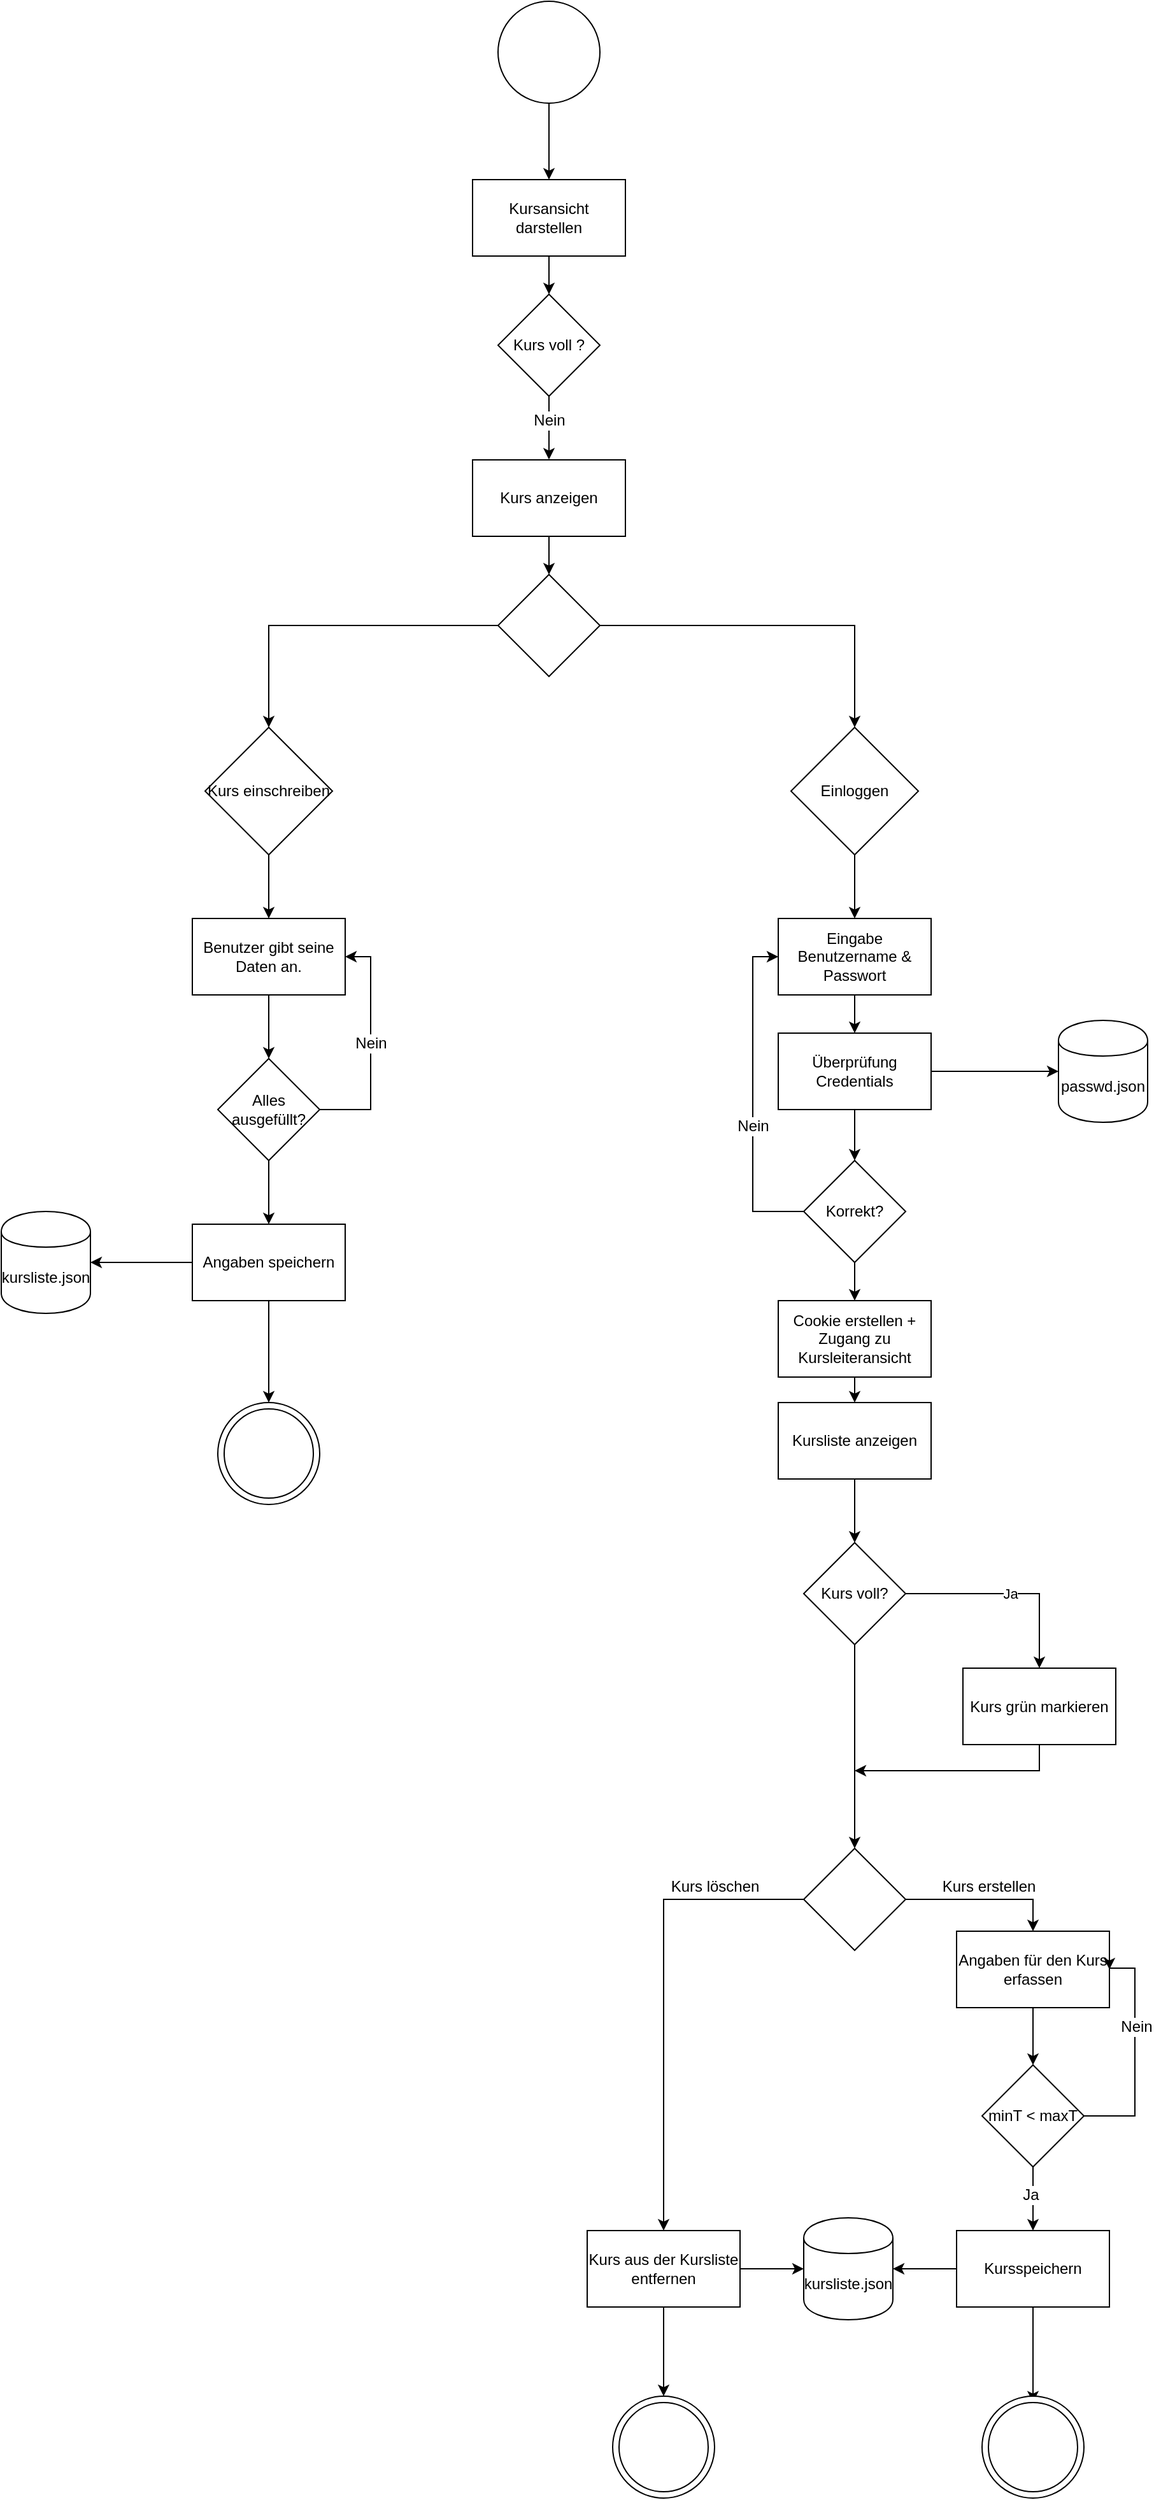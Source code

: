 <mxfile version="12.5.4" type="github"><diagram id="C5RBs43oDa-KdzZeNtuy" name="Page-1"><mxGraphModel dx="3784" dy="3681" grid="1" gridSize="10" guides="1" tooltips="1" connect="1" arrows="1" fold="1" page="1" pageScale="1" pageWidth="827" pageHeight="1169" math="0" shadow="0"><root><mxCell id="WIyWlLk6GJQsqaUBKTNV-0"/><mxCell id="WIyWlLk6GJQsqaUBKTNV-1" parent="WIyWlLk6GJQsqaUBKTNV-0"/><mxCell id="3pgqAS5WeiQ0ABbwK-UF-13" value="" style="edgeStyle=orthogonalEdgeStyle;rounded=0;orthogonalLoop=1;jettySize=auto;html=1;" edge="1" parent="WIyWlLk6GJQsqaUBKTNV-1" source="3pgqAS5WeiQ0ABbwK-UF-1" target="3pgqAS5WeiQ0ABbwK-UF-8"><mxGeometry relative="1" as="geometry"/></mxCell><mxCell id="3pgqAS5WeiQ0ABbwK-UF-1" value="Kurs einschreiben" style="rhombus;whiteSpace=wrap;html=1;" vertex="1" parent="WIyWlLk6GJQsqaUBKTNV-1"><mxGeometry x="230" y="370" width="100" height="100" as="geometry"/></mxCell><mxCell id="3pgqAS5WeiQ0ABbwK-UF-24" value="" style="edgeStyle=orthogonalEdgeStyle;rounded=0;orthogonalLoop=1;jettySize=auto;html=1;" edge="1" parent="WIyWlLk6GJQsqaUBKTNV-1" source="3pgqAS5WeiQ0ABbwK-UF-3" target="3pgqAS5WeiQ0ABbwK-UF-17"><mxGeometry relative="1" as="geometry"/></mxCell><mxCell id="3pgqAS5WeiQ0ABbwK-UF-3" value="Einloggen" style="rhombus;whiteSpace=wrap;html=1;" vertex="1" parent="WIyWlLk6GJQsqaUBKTNV-1"><mxGeometry x="690" y="370" width="100" height="100" as="geometry"/></mxCell><mxCell id="3pgqAS5WeiQ0ABbwK-UF-12" value="" style="edgeStyle=orthogonalEdgeStyle;rounded=0;orthogonalLoop=1;jettySize=auto;html=1;" edge="1" parent="WIyWlLk6GJQsqaUBKTNV-1" source="3pgqAS5WeiQ0ABbwK-UF-8" target="3pgqAS5WeiQ0ABbwK-UF-10"><mxGeometry relative="1" as="geometry"/></mxCell><mxCell id="3pgqAS5WeiQ0ABbwK-UF-8" value="Benutzer gibt seine Daten an." style="rounded=0;whiteSpace=wrap;html=1;" vertex="1" parent="WIyWlLk6GJQsqaUBKTNV-1"><mxGeometry x="220" y="520" width="120" height="60" as="geometry"/></mxCell><mxCell id="3pgqAS5WeiQ0ABbwK-UF-9" value="kursliste.json" style="shape=cylinder;whiteSpace=wrap;html=1;boundedLbl=1;backgroundOutline=1;" vertex="1" parent="WIyWlLk6GJQsqaUBKTNV-1"><mxGeometry x="70" y="750" width="70" height="80" as="geometry"/></mxCell><mxCell id="3pgqAS5WeiQ0ABbwK-UF-29" value="" style="edgeStyle=orthogonalEdgeStyle;rounded=0;orthogonalLoop=1;jettySize=auto;html=1;entryX=1;entryY=0.5;entryDx=0;entryDy=0;" edge="1" parent="WIyWlLk6GJQsqaUBKTNV-1" source="3pgqAS5WeiQ0ABbwK-UF-10" target="3pgqAS5WeiQ0ABbwK-UF-8"><mxGeometry relative="1" as="geometry"><mxPoint x="400" y="670" as="targetPoint"/><Array as="points"><mxPoint x="360" y="670"/><mxPoint x="360" y="550"/></Array></mxGeometry></mxCell><mxCell id="3pgqAS5WeiQ0ABbwK-UF-30" value="Nein" style="text;html=1;align=center;verticalAlign=middle;resizable=0;points=[];labelBackgroundColor=#ffffff;" vertex="1" connectable="0" parent="3pgqAS5WeiQ0ABbwK-UF-29"><mxGeometry x="0.022" relative="1" as="geometry"><mxPoint as="offset"/></mxGeometry></mxCell><mxCell id="3pgqAS5WeiQ0ABbwK-UF-36" value="" style="edgeStyle=orthogonalEdgeStyle;rounded=0;orthogonalLoop=1;jettySize=auto;html=1;" edge="1" parent="WIyWlLk6GJQsqaUBKTNV-1" source="3pgqAS5WeiQ0ABbwK-UF-10" target="3pgqAS5WeiQ0ABbwK-UF-35"><mxGeometry relative="1" as="geometry"/></mxCell><mxCell id="3pgqAS5WeiQ0ABbwK-UF-10" value="Alles ausgefüllt?" style="rhombus;whiteSpace=wrap;html=1;" vertex="1" parent="WIyWlLk6GJQsqaUBKTNV-1"><mxGeometry x="240" y="630" width="80" height="80" as="geometry"/></mxCell><mxCell id="3pgqAS5WeiQ0ABbwK-UF-25" value="" style="edgeStyle=orthogonalEdgeStyle;rounded=0;orthogonalLoop=1;jettySize=auto;html=1;" edge="1" parent="WIyWlLk6GJQsqaUBKTNV-1" source="3pgqAS5WeiQ0ABbwK-UF-17" target="3pgqAS5WeiQ0ABbwK-UF-19"><mxGeometry relative="1" as="geometry"/></mxCell><mxCell id="3pgqAS5WeiQ0ABbwK-UF-17" value="Eingabe Benutzername &amp;amp; Passwort" style="rounded=0;whiteSpace=wrap;html=1;" vertex="1" parent="WIyWlLk6GJQsqaUBKTNV-1"><mxGeometry x="680" y="520" width="120" height="60" as="geometry"/></mxCell><mxCell id="3pgqAS5WeiQ0ABbwK-UF-18" value="passwd.json" style="shape=cylinder;whiteSpace=wrap;html=1;boundedLbl=1;backgroundOutline=1;" vertex="1" parent="WIyWlLk6GJQsqaUBKTNV-1"><mxGeometry x="900" y="600" width="70" height="80" as="geometry"/></mxCell><mxCell id="3pgqAS5WeiQ0ABbwK-UF-21" value="" style="edgeStyle=orthogonalEdgeStyle;rounded=0;orthogonalLoop=1;jettySize=auto;html=1;entryX=0;entryY=0.5;entryDx=0;entryDy=0;" edge="1" parent="WIyWlLk6GJQsqaUBKTNV-1" source="3pgqAS5WeiQ0ABbwK-UF-19" target="3pgqAS5WeiQ0ABbwK-UF-18"><mxGeometry relative="1" as="geometry"><mxPoint x="890" y="640" as="targetPoint"/></mxGeometry></mxCell><mxCell id="3pgqAS5WeiQ0ABbwK-UF-44" value="" style="edgeStyle=orthogonalEdgeStyle;rounded=0;orthogonalLoop=1;jettySize=auto;html=1;" edge="1" parent="WIyWlLk6GJQsqaUBKTNV-1" source="3pgqAS5WeiQ0ABbwK-UF-19" target="3pgqAS5WeiQ0ABbwK-UF-26"><mxGeometry relative="1" as="geometry"/></mxCell><mxCell id="3pgqAS5WeiQ0ABbwK-UF-19" value="Überprüfung Credentials" style="rounded=0;whiteSpace=wrap;html=1;" vertex="1" parent="WIyWlLk6GJQsqaUBKTNV-1"><mxGeometry x="680" y="610" width="120" height="60" as="geometry"/></mxCell><mxCell id="3pgqAS5WeiQ0ABbwK-UF-42" style="edgeStyle=orthogonalEdgeStyle;rounded=0;orthogonalLoop=1;jettySize=auto;html=1;exitX=0;exitY=0.5;exitDx=0;exitDy=0;entryX=0;entryY=0.5;entryDx=0;entryDy=0;" edge="1" parent="WIyWlLk6GJQsqaUBKTNV-1" source="3pgqAS5WeiQ0ABbwK-UF-26" target="3pgqAS5WeiQ0ABbwK-UF-17"><mxGeometry relative="1" as="geometry"/></mxCell><mxCell id="3pgqAS5WeiQ0ABbwK-UF-43" value="Nein" style="text;html=1;align=center;verticalAlign=middle;resizable=0;points=[];labelBackgroundColor=#ffffff;" vertex="1" connectable="0" parent="3pgqAS5WeiQ0ABbwK-UF-42"><mxGeometry x="-0.177" relative="1" as="geometry"><mxPoint as="offset"/></mxGeometry></mxCell><mxCell id="3pgqAS5WeiQ0ABbwK-UF-105" style="edgeStyle=orthogonalEdgeStyle;rounded=0;orthogonalLoop=1;jettySize=auto;html=1;exitX=0.5;exitY=1;exitDx=0;exitDy=0;entryX=0.5;entryY=0;entryDx=0;entryDy=0;" edge="1" parent="WIyWlLk6GJQsqaUBKTNV-1" source="3pgqAS5WeiQ0ABbwK-UF-26" target="3pgqAS5WeiQ0ABbwK-UF-104"><mxGeometry relative="1" as="geometry"/></mxCell><mxCell id="3pgqAS5WeiQ0ABbwK-UF-26" value="Korrekt?" style="rhombus;whiteSpace=wrap;html=1;" vertex="1" parent="WIyWlLk6GJQsqaUBKTNV-1"><mxGeometry x="700" y="710" width="80" height="80" as="geometry"/></mxCell><mxCell id="3pgqAS5WeiQ0ABbwK-UF-50" value="" style="edgeStyle=orthogonalEdgeStyle;rounded=0;orthogonalLoop=1;jettySize=auto;html=1;entryX=0.5;entryY=0;entryDx=0;entryDy=0;exitX=1;exitY=0.5;exitDx=0;exitDy=0;" edge="1" parent="WIyWlLk6GJQsqaUBKTNV-1" source="3pgqAS5WeiQ0ABbwK-UF-47" target="3pgqAS5WeiQ0ABbwK-UF-53"><mxGeometry relative="1" as="geometry"><mxPoint x="860" y="1270" as="targetPoint"/></mxGeometry></mxCell><mxCell id="3pgqAS5WeiQ0ABbwK-UF-87" style="edgeStyle=orthogonalEdgeStyle;rounded=0;orthogonalLoop=1;jettySize=auto;html=1;exitX=0;exitY=0.5;exitDx=0;exitDy=0;entryX=0.5;entryY=0;entryDx=0;entryDy=0;" edge="1" parent="WIyWlLk6GJQsqaUBKTNV-1" source="3pgqAS5WeiQ0ABbwK-UF-47" target="3pgqAS5WeiQ0ABbwK-UF-86"><mxGeometry relative="1" as="geometry"/></mxCell><mxCell id="3pgqAS5WeiQ0ABbwK-UF-47" value="" style="rhombus;whiteSpace=wrap;html=1;" vertex="1" parent="WIyWlLk6GJQsqaUBKTNV-1"><mxGeometry x="700" y="1250" width="80" height="80" as="geometry"/></mxCell><mxCell id="3pgqAS5WeiQ0ABbwK-UF-37" value="" style="edgeStyle=orthogonalEdgeStyle;rounded=0;orthogonalLoop=1;jettySize=auto;html=1;" edge="1" parent="WIyWlLk6GJQsqaUBKTNV-1" source="3pgqAS5WeiQ0ABbwK-UF-35" target="3pgqAS5WeiQ0ABbwK-UF-9"><mxGeometry relative="1" as="geometry"/></mxCell><mxCell id="3pgqAS5WeiQ0ABbwK-UF-39" value="" style="edgeStyle=orthogonalEdgeStyle;rounded=0;orthogonalLoop=1;jettySize=auto;html=1;" edge="1" parent="WIyWlLk6GJQsqaUBKTNV-1" source="3pgqAS5WeiQ0ABbwK-UF-35"><mxGeometry relative="1" as="geometry"><mxPoint x="280" y="900" as="targetPoint"/></mxGeometry></mxCell><mxCell id="3pgqAS5WeiQ0ABbwK-UF-35" value="Angaben speichern" style="rounded=0;whiteSpace=wrap;html=1;" vertex="1" parent="WIyWlLk6GJQsqaUBKTNV-1"><mxGeometry x="220" y="760" width="120" height="60" as="geometry"/></mxCell><mxCell id="3pgqAS5WeiQ0ABbwK-UF-40" value="" style="ellipse;whiteSpace=wrap;html=1;aspect=fixed;" vertex="1" parent="WIyWlLk6GJQsqaUBKTNV-1"><mxGeometry x="240" y="900" width="80" height="80" as="geometry"/></mxCell><mxCell id="3pgqAS5WeiQ0ABbwK-UF-41" value="" style="ellipse;whiteSpace=wrap;html=1;aspect=fixed;" vertex="1" parent="WIyWlLk6GJQsqaUBKTNV-1"><mxGeometry x="245" y="905" width="70" height="70" as="geometry"/></mxCell><mxCell id="3pgqAS5WeiQ0ABbwK-UF-52" value="Kurs löschen" style="text;html=1;align=center;verticalAlign=middle;resizable=0;points=[];autosize=1;" vertex="1" parent="WIyWlLk6GJQsqaUBKTNV-1"><mxGeometry x="590" y="1270" width="80" height="20" as="geometry"/></mxCell><mxCell id="3pgqAS5WeiQ0ABbwK-UF-59" value="" style="edgeStyle=orthogonalEdgeStyle;rounded=0;orthogonalLoop=1;jettySize=auto;html=1;" edge="1" parent="WIyWlLk6GJQsqaUBKTNV-1" source="3pgqAS5WeiQ0ABbwK-UF-53" target="3pgqAS5WeiQ0ABbwK-UF-55"><mxGeometry relative="1" as="geometry"/></mxCell><mxCell id="3pgqAS5WeiQ0ABbwK-UF-53" value="Angaben für den Kurs erfassen" style="rounded=0;whiteSpace=wrap;html=1;" vertex="1" parent="WIyWlLk6GJQsqaUBKTNV-1"><mxGeometry x="820" y="1315" width="120" height="60" as="geometry"/></mxCell><mxCell id="3pgqAS5WeiQ0ABbwK-UF-54" value="kursliste.json" style="shape=cylinder;whiteSpace=wrap;html=1;boundedLbl=1;backgroundOutline=1;" vertex="1" parent="WIyWlLk6GJQsqaUBKTNV-1"><mxGeometry x="700" y="1540" width="70" height="80" as="geometry"/></mxCell><mxCell id="3pgqAS5WeiQ0ABbwK-UF-60" style="edgeStyle=orthogonalEdgeStyle;rounded=0;orthogonalLoop=1;jettySize=auto;html=1;entryX=1;entryY=0.5;entryDx=0;entryDy=0;" edge="1" parent="WIyWlLk6GJQsqaUBKTNV-1" source="3pgqAS5WeiQ0ABbwK-UF-55" target="3pgqAS5WeiQ0ABbwK-UF-53"><mxGeometry relative="1" as="geometry"><Array as="points"><mxPoint x="960" y="1460"/><mxPoint x="960" y="1344"/></Array></mxGeometry></mxCell><mxCell id="3pgqAS5WeiQ0ABbwK-UF-61" value="Nein" style="text;html=1;align=center;verticalAlign=middle;resizable=0;points=[];labelBackgroundColor=#ffffff;" vertex="1" connectable="0" parent="3pgqAS5WeiQ0ABbwK-UF-60"><mxGeometry x="0.238" y="-1" relative="1" as="geometry"><mxPoint y="-1" as="offset"/></mxGeometry></mxCell><mxCell id="3pgqAS5WeiQ0ABbwK-UF-63" value="" style="edgeStyle=orthogonalEdgeStyle;rounded=0;orthogonalLoop=1;jettySize=auto;html=1;" edge="1" parent="WIyWlLk6GJQsqaUBKTNV-1" source="3pgqAS5WeiQ0ABbwK-UF-55"><mxGeometry relative="1" as="geometry"><mxPoint x="880" y="1550" as="targetPoint"/></mxGeometry></mxCell><mxCell id="3pgqAS5WeiQ0ABbwK-UF-91" value="Ja" style="text;html=1;align=center;verticalAlign=middle;resizable=0;points=[];labelBackgroundColor=#ffffff;" vertex="1" connectable="0" parent="3pgqAS5WeiQ0ABbwK-UF-63"><mxGeometry x="-0.131" y="-2" relative="1" as="geometry"><mxPoint as="offset"/></mxGeometry></mxCell><mxCell id="3pgqAS5WeiQ0ABbwK-UF-55" value="minT &amp;lt; maxT" style="rhombus;whiteSpace=wrap;html=1;" vertex="1" parent="WIyWlLk6GJQsqaUBKTNV-1"><mxGeometry x="840" y="1420" width="80" height="80" as="geometry"/></mxCell><mxCell id="3pgqAS5WeiQ0ABbwK-UF-51" value="Kurs erstellen" style="text;html=1;align=center;verticalAlign=middle;resizable=0;points=[];autosize=1;rotation=0;" vertex="1" parent="WIyWlLk6GJQsqaUBKTNV-1"><mxGeometry x="800" y="1270" width="90" height="20" as="geometry"/></mxCell><mxCell id="3pgqAS5WeiQ0ABbwK-UF-78" value="" style="edgeStyle=orthogonalEdgeStyle;rounded=0;orthogonalLoop=1;jettySize=auto;html=1;" edge="1" parent="WIyWlLk6GJQsqaUBKTNV-1" source="3pgqAS5WeiQ0ABbwK-UF-65" target="3pgqAS5WeiQ0ABbwK-UF-77"><mxGeometry relative="1" as="geometry"/></mxCell><mxCell id="3pgqAS5WeiQ0ABbwK-UF-65" value="" style="ellipse;whiteSpace=wrap;html=1;aspect=fixed;" vertex="1" parent="WIyWlLk6GJQsqaUBKTNV-1"><mxGeometry x="460" y="-200" width="80" height="80" as="geometry"/></mxCell><mxCell id="3pgqAS5WeiQ0ABbwK-UF-82" style="edgeStyle=orthogonalEdgeStyle;rounded=0;orthogonalLoop=1;jettySize=auto;html=1;exitX=0.5;exitY=1;exitDx=0;exitDy=0;entryX=0.5;entryY=0;entryDx=0;entryDy=0;" edge="1" parent="WIyWlLk6GJQsqaUBKTNV-1" source="3pgqAS5WeiQ0ABbwK-UF-68" target="3pgqAS5WeiQ0ABbwK-UF-80"><mxGeometry relative="1" as="geometry"/></mxCell><mxCell id="3pgqAS5WeiQ0ABbwK-UF-68" value="Kurs anzeigen" style="rounded=0;whiteSpace=wrap;html=1;" vertex="1" parent="WIyWlLk6GJQsqaUBKTNV-1"><mxGeometry x="440" y="160.0" width="120" height="60" as="geometry"/></mxCell><mxCell id="3pgqAS5WeiQ0ABbwK-UF-73" value="" style="edgeStyle=orthogonalEdgeStyle;rounded=0;orthogonalLoop=1;jettySize=auto;html=1;" edge="1" parent="WIyWlLk6GJQsqaUBKTNV-1" source="3pgqAS5WeiQ0ABbwK-UF-71"><mxGeometry relative="1" as="geometry"><mxPoint x="500.0" y="159.71" as="targetPoint"/></mxGeometry></mxCell><mxCell id="3pgqAS5WeiQ0ABbwK-UF-75" value="Nein" style="text;html=1;align=center;verticalAlign=middle;resizable=0;points=[];labelBackgroundColor=#ffffff;" vertex="1" connectable="0" parent="3pgqAS5WeiQ0ABbwK-UF-73"><mxGeometry x="-0.257" relative="1" as="geometry"><mxPoint as="offset"/></mxGeometry></mxCell><mxCell id="3pgqAS5WeiQ0ABbwK-UF-71" value="Kurs voll ?" style="rhombus;whiteSpace=wrap;html=1;" vertex="1" parent="WIyWlLk6GJQsqaUBKTNV-1"><mxGeometry x="460" y="30.0" width="80" height="80" as="geometry"/></mxCell><mxCell id="3pgqAS5WeiQ0ABbwK-UF-79" value="" style="edgeStyle=orthogonalEdgeStyle;rounded=0;orthogonalLoop=1;jettySize=auto;html=1;" edge="1" parent="WIyWlLk6GJQsqaUBKTNV-1" source="3pgqAS5WeiQ0ABbwK-UF-77" target="3pgqAS5WeiQ0ABbwK-UF-71"><mxGeometry relative="1" as="geometry"/></mxCell><mxCell id="3pgqAS5WeiQ0ABbwK-UF-77" value="Kursansicht darstellen" style="rounded=0;whiteSpace=wrap;html=1;" vertex="1" parent="WIyWlLk6GJQsqaUBKTNV-1"><mxGeometry x="440" y="-60" width="120" height="60" as="geometry"/></mxCell><mxCell id="3pgqAS5WeiQ0ABbwK-UF-83" style="edgeStyle=orthogonalEdgeStyle;rounded=0;orthogonalLoop=1;jettySize=auto;html=1;exitX=0;exitY=0.5;exitDx=0;exitDy=0;entryX=0.5;entryY=0;entryDx=0;entryDy=0;" edge="1" parent="WIyWlLk6GJQsqaUBKTNV-1" source="3pgqAS5WeiQ0ABbwK-UF-80" target="3pgqAS5WeiQ0ABbwK-UF-1"><mxGeometry relative="1" as="geometry"/></mxCell><mxCell id="3pgqAS5WeiQ0ABbwK-UF-84" style="edgeStyle=orthogonalEdgeStyle;rounded=0;orthogonalLoop=1;jettySize=auto;html=1;exitX=1;exitY=0.5;exitDx=0;exitDy=0;entryX=0.5;entryY=0;entryDx=0;entryDy=0;" edge="1" parent="WIyWlLk6GJQsqaUBKTNV-1" source="3pgqAS5WeiQ0ABbwK-UF-80" target="3pgqAS5WeiQ0ABbwK-UF-3"><mxGeometry relative="1" as="geometry"/></mxCell><mxCell id="3pgqAS5WeiQ0ABbwK-UF-80" value="" style="rhombus;whiteSpace=wrap;html=1;" vertex="1" parent="WIyWlLk6GJQsqaUBKTNV-1"><mxGeometry x="460" y="250" width="80" height="80" as="geometry"/></mxCell><mxCell id="3pgqAS5WeiQ0ABbwK-UF-102" style="edgeStyle=orthogonalEdgeStyle;rounded=0;orthogonalLoop=1;jettySize=auto;html=1;exitX=0.5;exitY=1;exitDx=0;exitDy=0;entryX=0.5;entryY=0;entryDx=0;entryDy=0;" edge="1" parent="WIyWlLk6GJQsqaUBKTNV-1" source="3pgqAS5WeiQ0ABbwK-UF-86" target="3pgqAS5WeiQ0ABbwK-UF-100"><mxGeometry relative="1" as="geometry"/></mxCell><mxCell id="3pgqAS5WeiQ0ABbwK-UF-103" style="edgeStyle=orthogonalEdgeStyle;rounded=0;orthogonalLoop=1;jettySize=auto;html=1;exitX=1;exitY=0.5;exitDx=0;exitDy=0;entryX=0;entryY=0.5;entryDx=0;entryDy=0;" edge="1" parent="WIyWlLk6GJQsqaUBKTNV-1" source="3pgqAS5WeiQ0ABbwK-UF-86" target="3pgqAS5WeiQ0ABbwK-UF-54"><mxGeometry relative="1" as="geometry"/></mxCell><mxCell id="3pgqAS5WeiQ0ABbwK-UF-86" value="Kurs aus der Kursliste entfernen" style="rounded=0;whiteSpace=wrap;html=1;" vertex="1" parent="WIyWlLk6GJQsqaUBKTNV-1"><mxGeometry x="530" y="1550" width="120" height="60" as="geometry"/></mxCell><mxCell id="3pgqAS5WeiQ0ABbwK-UF-95" style="edgeStyle=orthogonalEdgeStyle;rounded=0;orthogonalLoop=1;jettySize=auto;html=1;exitX=0;exitY=0.5;exitDx=0;exitDy=0;entryX=1;entryY=0.5;entryDx=0;entryDy=0;" edge="1" parent="WIyWlLk6GJQsqaUBKTNV-1" source="3pgqAS5WeiQ0ABbwK-UF-92" target="3pgqAS5WeiQ0ABbwK-UF-54"><mxGeometry relative="1" as="geometry"/></mxCell><mxCell id="3pgqAS5WeiQ0ABbwK-UF-99" style="edgeStyle=orthogonalEdgeStyle;rounded=0;orthogonalLoop=1;jettySize=auto;html=1;exitX=0.5;exitY=1;exitDx=0;exitDy=0;entryX=0.5;entryY=0;entryDx=0;entryDy=0;" edge="1" parent="WIyWlLk6GJQsqaUBKTNV-1" source="3pgqAS5WeiQ0ABbwK-UF-92" target="3pgqAS5WeiQ0ABbwK-UF-98"><mxGeometry relative="1" as="geometry"/></mxCell><mxCell id="3pgqAS5WeiQ0ABbwK-UF-92" value="Kursspeichern" style="rounded=0;whiteSpace=wrap;html=1;" vertex="1" parent="WIyWlLk6GJQsqaUBKTNV-1"><mxGeometry x="820" y="1550" width="120" height="60" as="geometry"/></mxCell><mxCell id="3pgqAS5WeiQ0ABbwK-UF-97" value="" style="ellipse;whiteSpace=wrap;html=1;aspect=fixed;" vertex="1" parent="WIyWlLk6GJQsqaUBKTNV-1"><mxGeometry x="840" y="1680" width="80" height="80" as="geometry"/></mxCell><mxCell id="3pgqAS5WeiQ0ABbwK-UF-98" value="" style="ellipse;whiteSpace=wrap;html=1;aspect=fixed;" vertex="1" parent="WIyWlLk6GJQsqaUBKTNV-1"><mxGeometry x="845" y="1685" width="70" height="70" as="geometry"/></mxCell><mxCell id="3pgqAS5WeiQ0ABbwK-UF-100" value="" style="ellipse;whiteSpace=wrap;html=1;aspect=fixed;" vertex="1" parent="WIyWlLk6GJQsqaUBKTNV-1"><mxGeometry x="550" y="1680" width="80" height="80" as="geometry"/></mxCell><mxCell id="3pgqAS5WeiQ0ABbwK-UF-101" value="" style="ellipse;whiteSpace=wrap;html=1;aspect=fixed;" vertex="1" parent="WIyWlLk6GJQsqaUBKTNV-1"><mxGeometry x="555" y="1685" width="70" height="70" as="geometry"/></mxCell><mxCell id="3pgqAS5WeiQ0ABbwK-UF-115" style="edgeStyle=orthogonalEdgeStyle;rounded=0;orthogonalLoop=1;jettySize=auto;html=1;exitX=0.5;exitY=1;exitDx=0;exitDy=0;entryX=0.5;entryY=0;entryDx=0;entryDy=0;" edge="1" parent="WIyWlLk6GJQsqaUBKTNV-1" source="3pgqAS5WeiQ0ABbwK-UF-104" target="3pgqAS5WeiQ0ABbwK-UF-106"><mxGeometry relative="1" as="geometry"/></mxCell><mxCell id="3pgqAS5WeiQ0ABbwK-UF-104" value="Cookie erstellen + Zugang zu Kursleiteransicht" style="rounded=0;whiteSpace=wrap;html=1;" vertex="1" parent="WIyWlLk6GJQsqaUBKTNV-1"><mxGeometry x="680" y="820" width="120" height="60" as="geometry"/></mxCell><mxCell id="3pgqAS5WeiQ0ABbwK-UF-114" style="edgeStyle=orthogonalEdgeStyle;rounded=0;orthogonalLoop=1;jettySize=auto;html=1;exitX=0.5;exitY=1;exitDx=0;exitDy=0;entryX=0.5;entryY=0;entryDx=0;entryDy=0;" edge="1" parent="WIyWlLk6GJQsqaUBKTNV-1" source="3pgqAS5WeiQ0ABbwK-UF-106" target="3pgqAS5WeiQ0ABbwK-UF-110"><mxGeometry relative="1" as="geometry"/></mxCell><mxCell id="3pgqAS5WeiQ0ABbwK-UF-106" value="Kursliste anzeigen" style="rounded=0;whiteSpace=wrap;html=1;" vertex="1" parent="WIyWlLk6GJQsqaUBKTNV-1"><mxGeometry x="680" y="900" width="120" height="60" as="geometry"/></mxCell><mxCell id="3pgqAS5WeiQ0ABbwK-UF-113" style="edgeStyle=orthogonalEdgeStyle;rounded=0;orthogonalLoop=1;jettySize=auto;html=1;exitX=0.5;exitY=1;exitDx=0;exitDy=0;" edge="1" parent="WIyWlLk6GJQsqaUBKTNV-1" source="3pgqAS5WeiQ0ABbwK-UF-107"><mxGeometry relative="1" as="geometry"><mxPoint x="740" y="1189" as="targetPoint"/><Array as="points"><mxPoint x="885" y="1189"/></Array></mxGeometry></mxCell><mxCell id="3pgqAS5WeiQ0ABbwK-UF-107" value="Kurs grün markieren" style="rounded=0;whiteSpace=wrap;html=1;" vertex="1" parent="WIyWlLk6GJQsqaUBKTNV-1"><mxGeometry x="825" y="1108.5" width="120" height="60" as="geometry"/></mxCell><mxCell id="3pgqAS5WeiQ0ABbwK-UF-111" value="Ja" style="edgeStyle=orthogonalEdgeStyle;rounded=0;orthogonalLoop=1;jettySize=auto;html=1;exitX=1;exitY=0.5;exitDx=0;exitDy=0;entryX=0.5;entryY=0;entryDx=0;entryDy=0;" edge="1" parent="WIyWlLk6GJQsqaUBKTNV-1" source="3pgqAS5WeiQ0ABbwK-UF-110" target="3pgqAS5WeiQ0ABbwK-UF-107"><mxGeometry relative="1" as="geometry"/></mxCell><mxCell id="3pgqAS5WeiQ0ABbwK-UF-112" style="edgeStyle=orthogonalEdgeStyle;rounded=0;orthogonalLoop=1;jettySize=auto;html=1;exitX=0.5;exitY=1;exitDx=0;exitDy=0;entryX=0.5;entryY=0;entryDx=0;entryDy=0;" edge="1" parent="WIyWlLk6GJQsqaUBKTNV-1" source="3pgqAS5WeiQ0ABbwK-UF-110" target="3pgqAS5WeiQ0ABbwK-UF-47"><mxGeometry relative="1" as="geometry"/></mxCell><mxCell id="3pgqAS5WeiQ0ABbwK-UF-110" value="Kurs voll?" style="rhombus;whiteSpace=wrap;html=1;" vertex="1" parent="WIyWlLk6GJQsqaUBKTNV-1"><mxGeometry x="700" y="1010" width="80" height="80" as="geometry"/></mxCell></root></mxGraphModel></diagram></mxfile>
